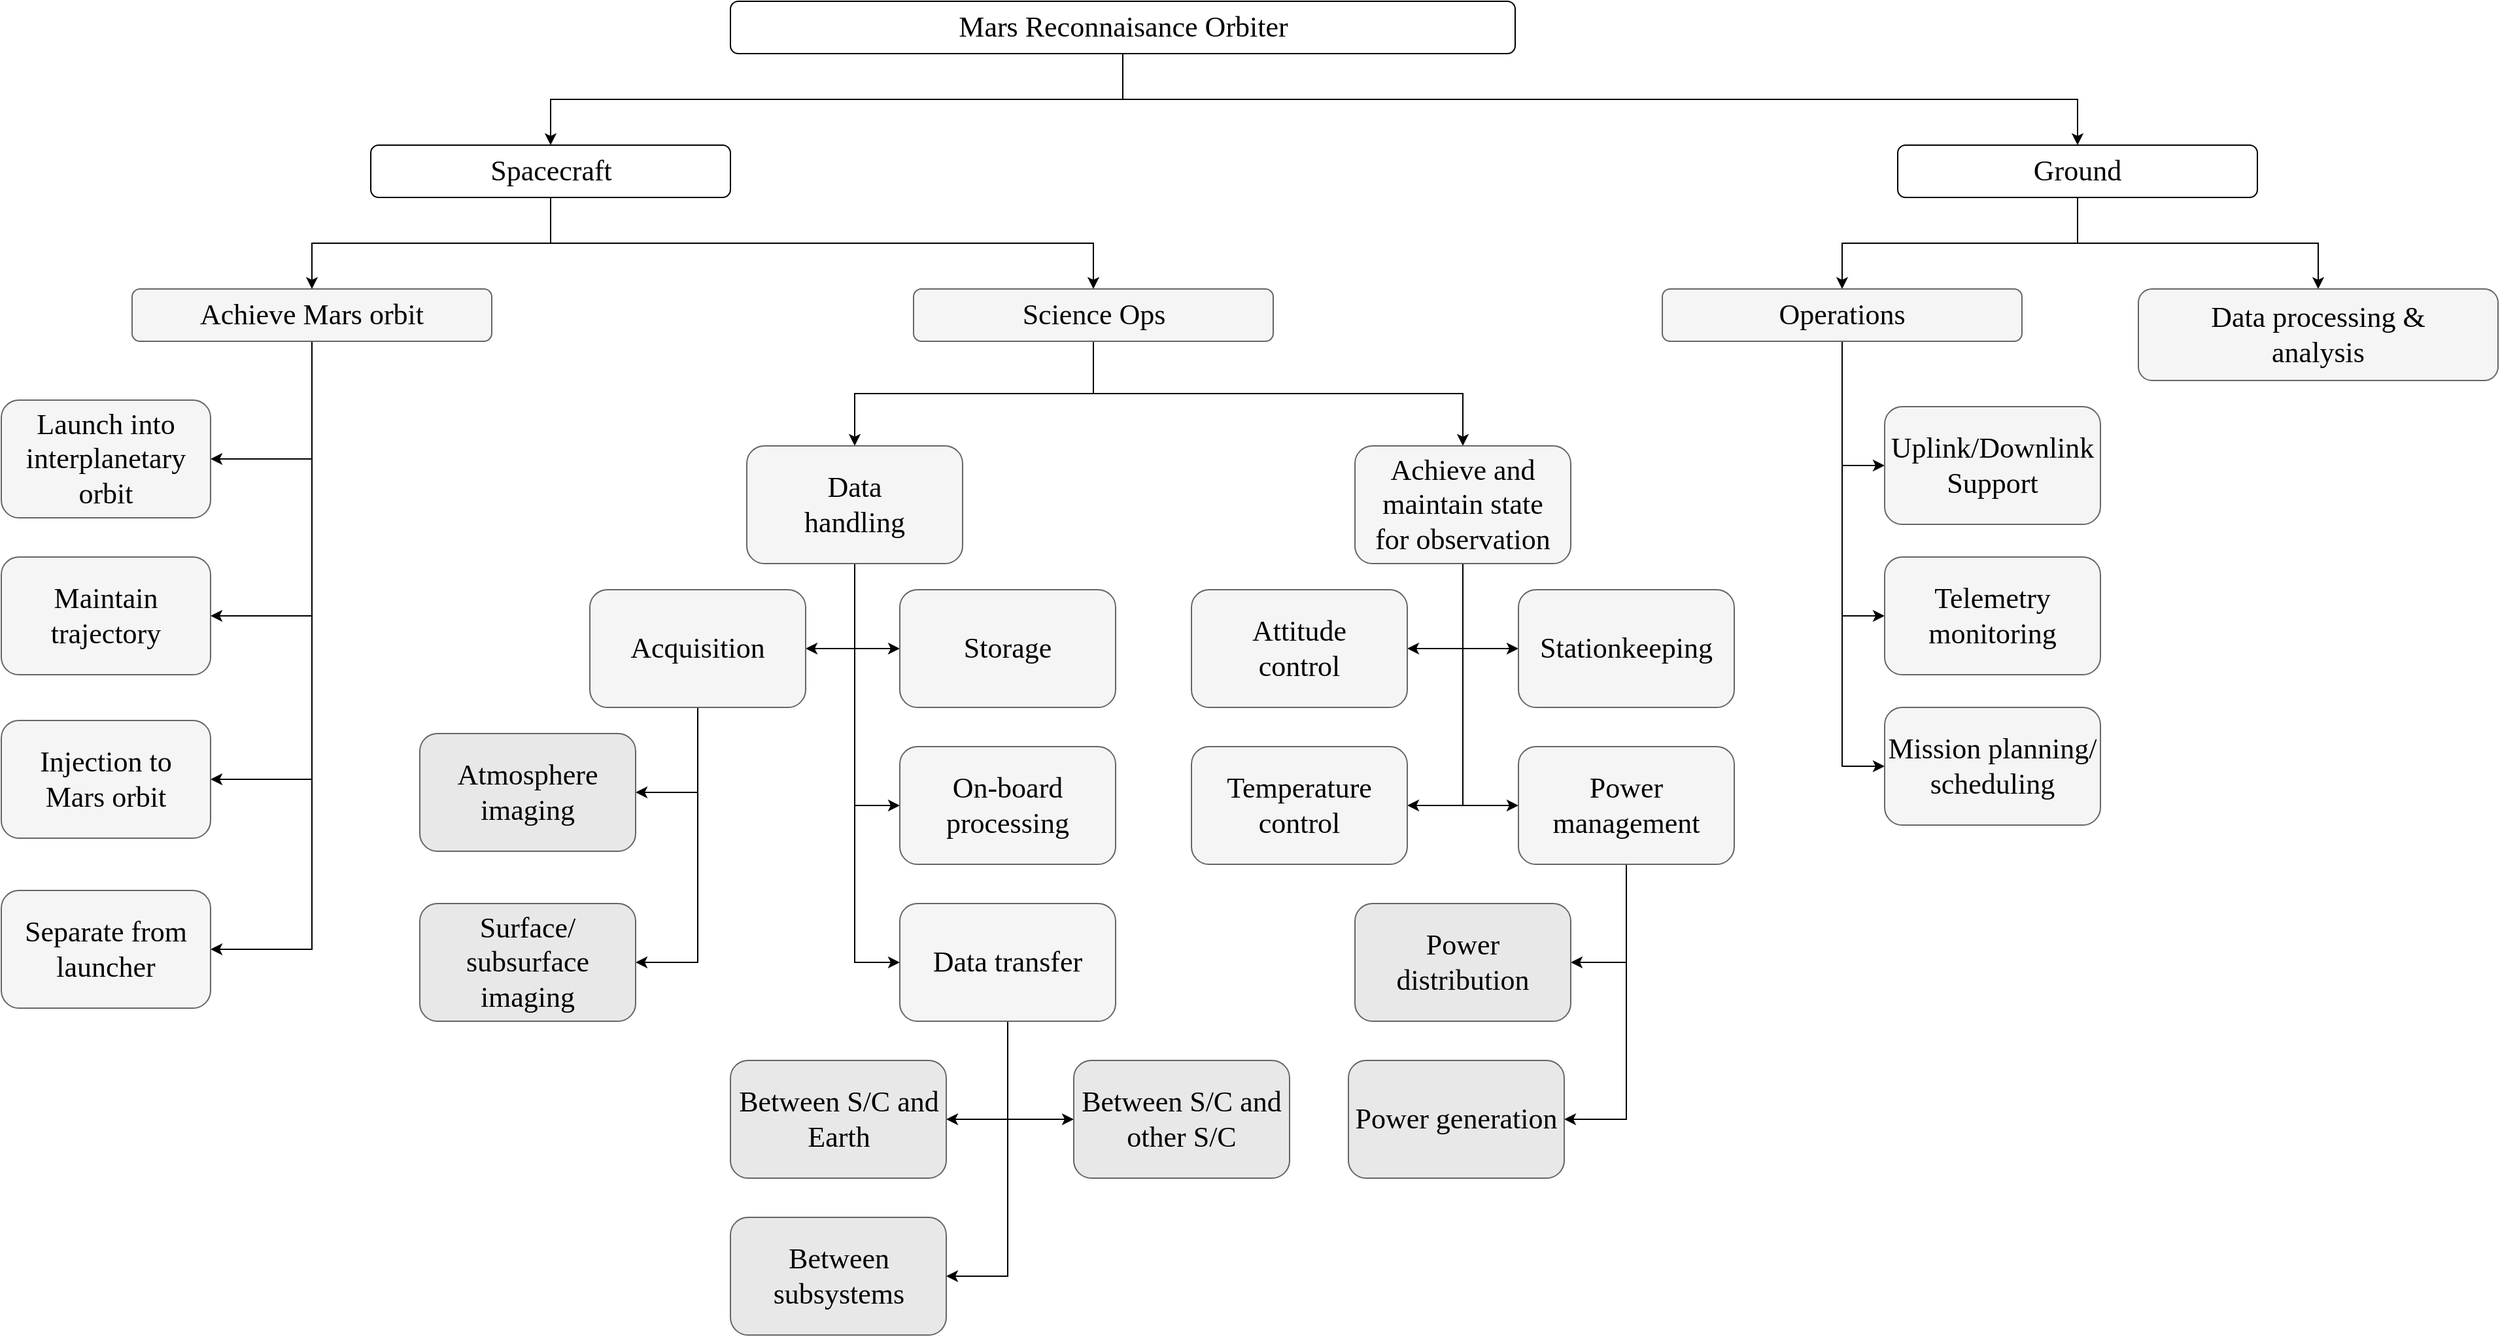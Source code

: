 <mxfile version="26.0.16">
  <diagram name="Page-1" id="b98fa263-6416-c6ec-5b7d-78bf54ef71d0">
    <mxGraphModel dx="1588" dy="996" grid="0" gridSize="10" guides="1" tooltips="1" connect="1" arrows="1" fold="1" page="0" pageScale="1.5" pageWidth="1169" pageHeight="826" background="none" math="0" shadow="0">
      <root>
        <mxCell id="0" style=";html=1;" />
        <mxCell id="1" style=";html=1;" parent="0" />
        <mxCell id="OxoNi5qvrJBeRdZsODT2-61" style="edgeStyle=orthogonalEdgeStyle;rounded=0;orthogonalLoop=1;jettySize=auto;html=1;exitX=0.5;exitY=1;exitDx=0;exitDy=0;entryX=0.5;entryY=0;entryDx=0;entryDy=0;" edge="1" parent="1" source="303ed1de8c2c98b4-3" target="OxoNi5qvrJBeRdZsODT2-58">
          <mxGeometry relative="1" as="geometry" />
        </mxCell>
        <mxCell id="OxoNi5qvrJBeRdZsODT2-62" style="edgeStyle=orthogonalEdgeStyle;rounded=0;orthogonalLoop=1;jettySize=auto;html=1;exitX=0.5;exitY=1;exitDx=0;exitDy=0;entryX=0.5;entryY=0;entryDx=0;entryDy=0;" edge="1" parent="1" source="303ed1de8c2c98b4-3" target="OxoNi5qvrJBeRdZsODT2-56">
          <mxGeometry relative="1" as="geometry" />
        </mxCell>
        <mxCell id="303ed1de8c2c98b4-3" value="Mars Reconnaisance Orbiter" style="whiteSpace=wrap;html=1;rounded=1;shadow=0;strokeWidth=1;fontSize=22;align=center;fontFamily=CMU Serif;fontSource=https%3A%2F%2Ffont.download%2Ffont%2Fcmu-serif;" parent="1" vertex="1">
          <mxGeometry x="607.5" y="190" width="600" height="40" as="geometry" />
        </mxCell>
        <mxCell id="OxoNi5qvrJBeRdZsODT2-28" style="edgeStyle=orthogonalEdgeStyle;rounded=0;orthogonalLoop=1;jettySize=auto;html=1;exitX=0.5;exitY=1;exitDx=0;exitDy=0;entryX=0.5;entryY=0;entryDx=0;entryDy=0;" edge="1" parent="1" source="303ed1de8c2c98b4-5" target="OxoNi5qvrJBeRdZsODT2-15">
          <mxGeometry relative="1" as="geometry" />
        </mxCell>
        <mxCell id="OxoNi5qvrJBeRdZsODT2-29" style="edgeStyle=orthogonalEdgeStyle;rounded=0;orthogonalLoop=1;jettySize=auto;html=1;exitX=0.5;exitY=1;exitDx=0;exitDy=0;entryX=0.5;entryY=0;entryDx=0;entryDy=0;" edge="1" parent="1" source="303ed1de8c2c98b4-5" target="OxoNi5qvrJBeRdZsODT2-16">
          <mxGeometry relative="1" as="geometry" />
        </mxCell>
        <mxCell id="303ed1de8c2c98b4-5" value="Science Ops" style="whiteSpace=wrap;html=1;rounded=1;shadow=0;strokeWidth=1;fontSize=22;align=center;fillColor=#f5f5f5;strokeColor=#666666;fontFamily=CMU Serif;fontSource=https%3A%2F%2Ffont.download%2Ffont%2Fcmu-serif;" parent="1" vertex="1">
          <mxGeometry x="747.5" y="410" width="275" height="40" as="geometry" />
        </mxCell>
        <mxCell id="OxoNi5qvrJBeRdZsODT2-8" style="edgeStyle=orthogonalEdgeStyle;rounded=0;orthogonalLoop=1;jettySize=auto;html=1;exitX=0.5;exitY=1;exitDx=0;exitDy=0;entryX=1;entryY=0.5;entryDx=0;entryDy=0;" edge="1" parent="1" source="303ed1de8c2c98b4-7" target="OxoNi5qvrJBeRdZsODT2-7">
          <mxGeometry relative="1" as="geometry" />
        </mxCell>
        <mxCell id="OxoNi5qvrJBeRdZsODT2-9" style="edgeStyle=orthogonalEdgeStyle;rounded=0;orthogonalLoop=1;jettySize=auto;html=1;exitX=0.5;exitY=1;exitDx=0;exitDy=0;entryX=1;entryY=0.5;entryDx=0;entryDy=0;" edge="1" parent="1" source="303ed1de8c2c98b4-7" target="OxoNi5qvrJBeRdZsODT2-5">
          <mxGeometry relative="1" as="geometry" />
        </mxCell>
        <mxCell id="OxoNi5qvrJBeRdZsODT2-11" style="edgeStyle=orthogonalEdgeStyle;rounded=0;orthogonalLoop=1;jettySize=auto;html=1;exitX=0.5;exitY=1;exitDx=0;exitDy=0;entryX=1;entryY=0.5;entryDx=0;entryDy=0;" edge="1" parent="1" source="303ed1de8c2c98b4-7" target="OxoNi5qvrJBeRdZsODT2-10">
          <mxGeometry relative="1" as="geometry" />
        </mxCell>
        <mxCell id="OxoNi5qvrJBeRdZsODT2-13" style="edgeStyle=orthogonalEdgeStyle;rounded=0;orthogonalLoop=1;jettySize=auto;html=1;exitX=0.5;exitY=1;exitDx=0;exitDy=0;entryX=1;entryY=0.5;entryDx=0;entryDy=0;" edge="1" parent="1" source="303ed1de8c2c98b4-7" target="OxoNi5qvrJBeRdZsODT2-12">
          <mxGeometry relative="1" as="geometry" />
        </mxCell>
        <mxCell id="303ed1de8c2c98b4-7" value="Achieve Mars orbit" style="whiteSpace=wrap;html=1;rounded=1;shadow=0;strokeWidth=1;fontSize=22;align=center;fillColor=#f5f5f5;strokeColor=#666666;fontFamily=CMU Serif;fontSource=https%3A%2F%2Ffont.download%2Ffont%2Fcmu-serif;" parent="1" vertex="1">
          <mxGeometry x="150" y="410" width="275" height="40" as="geometry" />
        </mxCell>
        <mxCell id="OxoNi5qvrJBeRdZsODT2-5" value="Launch into interplanetary orbit" style="whiteSpace=wrap;html=1;rounded=1;shadow=0;strokeWidth=1;fontSize=22;align=center;fillColor=#f5f5f5;strokeColor=#666666;fontFamily=CMU Serif;fontSource=https%3A%2F%2Ffont.download%2Ffont%2Fcmu-serif;" vertex="1" parent="1">
          <mxGeometry x="50" y="495" width="160" height="90" as="geometry" />
        </mxCell>
        <mxCell id="OxoNi5qvrJBeRdZsODT2-7" value="Maintain&lt;br&gt;trajectory" style="whiteSpace=wrap;html=1;rounded=1;shadow=0;strokeWidth=1;fontSize=22;align=center;fillColor=#f5f5f5;strokeColor=#666666;fontFamily=CMU Serif;fontSource=https%3A%2F%2Ffont.download%2Ffont%2Fcmu-serif;" vertex="1" parent="1">
          <mxGeometry x="50" y="615" width="160" height="90" as="geometry" />
        </mxCell>
        <mxCell id="OxoNi5qvrJBeRdZsODT2-10" value="Injection to&lt;div&gt;Mars orbit&lt;/div&gt;" style="whiteSpace=wrap;html=1;rounded=1;shadow=0;strokeWidth=1;fontSize=22;align=center;fillColor=#f5f5f5;strokeColor=#666666;fontFamily=CMU Serif;fontSource=https%3A%2F%2Ffont.download%2Ffont%2Fcmu-serif;" vertex="1" parent="1">
          <mxGeometry x="50" y="740" width="160" height="90" as="geometry" />
        </mxCell>
        <mxCell id="OxoNi5qvrJBeRdZsODT2-12" value="Separate from&lt;div&gt;launcher&lt;/div&gt;" style="whiteSpace=wrap;html=1;rounded=1;shadow=0;strokeWidth=1;fontSize=22;align=center;fillColor=#f5f5f5;strokeColor=#666666;fontFamily=CMU Serif;fontSource=https%3A%2F%2Ffont.download%2Ffont%2Fcmu-serif;" vertex="1" parent="1">
          <mxGeometry x="50" y="870" width="160" height="90" as="geometry" />
        </mxCell>
        <mxCell id="OxoNi5qvrJBeRdZsODT2-18" style="edgeStyle=orthogonalEdgeStyle;rounded=0;orthogonalLoop=1;jettySize=auto;html=1;exitX=0.5;exitY=1;exitDx=0;exitDy=0;entryX=1;entryY=0.5;entryDx=0;entryDy=0;" edge="1" parent="1" source="OxoNi5qvrJBeRdZsODT2-15" target="OxoNi5qvrJBeRdZsODT2-17">
          <mxGeometry relative="1" as="geometry" />
        </mxCell>
        <mxCell id="OxoNi5qvrJBeRdZsODT2-21" style="edgeStyle=orthogonalEdgeStyle;rounded=0;orthogonalLoop=1;jettySize=auto;html=1;exitX=0.5;exitY=1;exitDx=0;exitDy=0;entryX=0;entryY=0.5;entryDx=0;entryDy=0;" edge="1" parent="1" source="OxoNi5qvrJBeRdZsODT2-15" target="OxoNi5qvrJBeRdZsODT2-19">
          <mxGeometry relative="1" as="geometry" />
        </mxCell>
        <mxCell id="OxoNi5qvrJBeRdZsODT2-30" style="edgeStyle=orthogonalEdgeStyle;rounded=0;orthogonalLoop=1;jettySize=auto;html=1;exitX=0.5;exitY=1;exitDx=0;exitDy=0;entryX=0;entryY=0.5;entryDx=0;entryDy=0;" edge="1" parent="1" source="OxoNi5qvrJBeRdZsODT2-15" target="OxoNi5qvrJBeRdZsODT2-20">
          <mxGeometry relative="1" as="geometry" />
        </mxCell>
        <mxCell id="OxoNi5qvrJBeRdZsODT2-32" style="edgeStyle=orthogonalEdgeStyle;rounded=0;orthogonalLoop=1;jettySize=auto;html=1;exitX=0.5;exitY=1;exitDx=0;exitDy=0;entryX=0;entryY=0.5;entryDx=0;entryDy=0;" edge="1" parent="1" source="OxoNi5qvrJBeRdZsODT2-15" target="OxoNi5qvrJBeRdZsODT2-31">
          <mxGeometry relative="1" as="geometry" />
        </mxCell>
        <mxCell id="OxoNi5qvrJBeRdZsODT2-15" value="Data&lt;div&gt;handling&lt;/div&gt;" style="whiteSpace=wrap;html=1;rounded=1;shadow=0;strokeWidth=1;fontSize=22;align=center;fillColor=#f5f5f5;strokeColor=#666666;fontFamily=CMU Serif;fontSource=https%3A%2F%2Ffont.download%2Ffont%2Fcmu-serif;" vertex="1" parent="1">
          <mxGeometry x="620" y="530" width="165" height="90" as="geometry" />
        </mxCell>
        <mxCell id="OxoNi5qvrJBeRdZsODT2-44" style="edgeStyle=orthogonalEdgeStyle;rounded=0;orthogonalLoop=1;jettySize=auto;html=1;exitX=0.5;exitY=1;exitDx=0;exitDy=0;entryX=0;entryY=0.5;entryDx=0;entryDy=0;" edge="1" parent="1" source="OxoNi5qvrJBeRdZsODT2-16" target="OxoNi5qvrJBeRdZsODT2-42">
          <mxGeometry relative="1" as="geometry" />
        </mxCell>
        <mxCell id="OxoNi5qvrJBeRdZsODT2-46" style="edgeStyle=orthogonalEdgeStyle;rounded=0;orthogonalLoop=1;jettySize=auto;html=1;exitX=0.5;exitY=1;exitDx=0;exitDy=0;entryX=0;entryY=0.5;entryDx=0;entryDy=0;" edge="1" parent="1" source="OxoNi5qvrJBeRdZsODT2-16" target="OxoNi5qvrJBeRdZsODT2-45">
          <mxGeometry relative="1" as="geometry" />
        </mxCell>
        <mxCell id="OxoNi5qvrJBeRdZsODT2-48" style="edgeStyle=orthogonalEdgeStyle;rounded=0;orthogonalLoop=1;jettySize=auto;html=1;exitX=0.5;exitY=1;exitDx=0;exitDy=0;entryX=1;entryY=0.5;entryDx=0;entryDy=0;" edge="1" parent="1" source="OxoNi5qvrJBeRdZsODT2-16" target="OxoNi5qvrJBeRdZsODT2-47">
          <mxGeometry relative="1" as="geometry" />
        </mxCell>
        <mxCell id="OxoNi5qvrJBeRdZsODT2-50" style="edgeStyle=orthogonalEdgeStyle;rounded=0;orthogonalLoop=1;jettySize=auto;html=1;exitX=0.5;exitY=1;exitDx=0;exitDy=0;entryX=1;entryY=0.5;entryDx=0;entryDy=0;" edge="1" parent="1" source="OxoNi5qvrJBeRdZsODT2-16" target="OxoNi5qvrJBeRdZsODT2-49">
          <mxGeometry relative="1" as="geometry" />
        </mxCell>
        <mxCell id="OxoNi5qvrJBeRdZsODT2-16" value="Achieve and maintain state&lt;div&gt;for observation&lt;/div&gt;" style="whiteSpace=wrap;html=1;rounded=1;shadow=0;strokeWidth=1;fontSize=22;align=center;fillColor=#f5f5f5;strokeColor=#666666;fontFamily=CMU Serif;fontSource=https%3A%2F%2Ffont.download%2Ffont%2Fcmu-serif;" vertex="1" parent="1">
          <mxGeometry x="1085" y="530" width="165" height="90" as="geometry" />
        </mxCell>
        <mxCell id="OxoNi5qvrJBeRdZsODT2-25" style="edgeStyle=orthogonalEdgeStyle;rounded=0;orthogonalLoop=1;jettySize=auto;html=1;exitX=0.5;exitY=1;exitDx=0;exitDy=0;entryX=1;entryY=0.5;entryDx=0;entryDy=0;" edge="1" parent="1" source="OxoNi5qvrJBeRdZsODT2-17" target="OxoNi5qvrJBeRdZsODT2-22">
          <mxGeometry relative="1" as="geometry" />
        </mxCell>
        <mxCell id="OxoNi5qvrJBeRdZsODT2-27" style="edgeStyle=orthogonalEdgeStyle;rounded=0;orthogonalLoop=1;jettySize=auto;html=1;exitX=0.5;exitY=1;exitDx=0;exitDy=0;entryX=1;entryY=0.5;entryDx=0;entryDy=0;" edge="1" parent="1" source="OxoNi5qvrJBeRdZsODT2-17" target="OxoNi5qvrJBeRdZsODT2-26">
          <mxGeometry relative="1" as="geometry" />
        </mxCell>
        <mxCell id="OxoNi5qvrJBeRdZsODT2-17" value="Acquisition" style="whiteSpace=wrap;html=1;rounded=1;shadow=0;strokeWidth=1;fontSize=22;align=center;fillColor=#f5f5f5;strokeColor=#666666;fontFamily=CMU Serif;fontSource=https%3A%2F%2Ffont.download%2Ffont%2Fcmu-serif;" vertex="1" parent="1">
          <mxGeometry x="500" y="640" width="165" height="90" as="geometry" />
        </mxCell>
        <mxCell id="OxoNi5qvrJBeRdZsODT2-19" value="Storage" style="whiteSpace=wrap;html=1;rounded=1;shadow=0;strokeWidth=1;fontSize=22;align=center;fillColor=#f5f5f5;strokeColor=#666666;fontFamily=CMU Serif;fontSource=https%3A%2F%2Ffont.download%2Ffont%2Fcmu-serif;" vertex="1" parent="1">
          <mxGeometry x="737" y="640" width="165" height="90" as="geometry" />
        </mxCell>
        <mxCell id="OxoNi5qvrJBeRdZsODT2-20" value="On-board processing" style="whiteSpace=wrap;html=1;rounded=1;shadow=0;strokeWidth=1;fontSize=22;align=center;fillColor=#f5f5f5;strokeColor=#666666;fontFamily=CMU Serif;fontSource=https%3A%2F%2Ffont.download%2Ffont%2Fcmu-serif;" vertex="1" parent="1">
          <mxGeometry x="737" y="760" width="165" height="90" as="geometry" />
        </mxCell>
        <mxCell id="OxoNi5qvrJBeRdZsODT2-22" value="Atmosphere&lt;div&gt;imaging&lt;/div&gt;" style="whiteSpace=wrap;html=1;rounded=1;shadow=0;strokeWidth=1;fontSize=22;align=center;fontFamily=CMU Serif;fontSource=https%3A%2F%2Ffont.download%2Ffont%2Fcmu-serif;fillColor=light-dark(#e8e8e8, #1E1E1E);strokeColor=#666666;fontColor=light-dark(#000000, #c1c1c1);gradientColor=none;fillStyle=auto;" vertex="1" parent="1">
          <mxGeometry x="370" y="750" width="165" height="90" as="geometry" />
        </mxCell>
        <mxCell id="OxoNi5qvrJBeRdZsODT2-26" value="Surface/&lt;div&gt;subsurface imaging&lt;/div&gt;" style="whiteSpace=wrap;html=1;rounded=1;shadow=0;strokeWidth=1;fontSize=22;align=center;fontFamily=CMU Serif;fontSource=https%3A%2F%2Ffont.download%2Ffont%2Fcmu-serif;fillColor=light-dark(#E8E8E8,#1E1E1E);strokeColor=#666666;fontColor=light-dark(#000000, #c1c1c1);gradientColor=none;fillStyle=auto;" vertex="1" parent="1">
          <mxGeometry x="370" y="880" width="165" height="90" as="geometry" />
        </mxCell>
        <mxCell id="OxoNi5qvrJBeRdZsODT2-36" style="edgeStyle=orthogonalEdgeStyle;rounded=0;orthogonalLoop=1;jettySize=auto;html=1;exitX=0.5;exitY=1;exitDx=0;exitDy=0;entryX=1;entryY=0.5;entryDx=0;entryDy=0;" edge="1" parent="1" source="OxoNi5qvrJBeRdZsODT2-31" target="OxoNi5qvrJBeRdZsODT2-35">
          <mxGeometry relative="1" as="geometry" />
        </mxCell>
        <mxCell id="OxoNi5qvrJBeRdZsODT2-38" style="edgeStyle=orthogonalEdgeStyle;rounded=0;orthogonalLoop=1;jettySize=auto;html=1;exitX=0.5;exitY=1;exitDx=0;exitDy=0;entryX=1;entryY=0.5;entryDx=0;entryDy=0;" edge="1" parent="1" source="OxoNi5qvrJBeRdZsODT2-31" target="OxoNi5qvrJBeRdZsODT2-37">
          <mxGeometry relative="1" as="geometry" />
        </mxCell>
        <mxCell id="OxoNi5qvrJBeRdZsODT2-41" style="edgeStyle=orthogonalEdgeStyle;rounded=0;orthogonalLoop=1;jettySize=auto;html=1;exitX=0.5;exitY=1;exitDx=0;exitDy=0;entryX=0;entryY=0.5;entryDx=0;entryDy=0;" edge="1" parent="1" source="OxoNi5qvrJBeRdZsODT2-31" target="OxoNi5qvrJBeRdZsODT2-39">
          <mxGeometry relative="1" as="geometry" />
        </mxCell>
        <mxCell id="OxoNi5qvrJBeRdZsODT2-31" value="Data transfer" style="whiteSpace=wrap;html=1;rounded=1;shadow=0;strokeWidth=1;fontSize=22;align=center;fillColor=#f5f5f5;strokeColor=#666666;fontFamily=CMU Serif;fontSource=https%3A%2F%2Ffont.download%2Ffont%2Fcmu-serif;" vertex="1" parent="1">
          <mxGeometry x="737" y="880" width="165" height="90" as="geometry" />
        </mxCell>
        <mxCell id="OxoNi5qvrJBeRdZsODT2-35" value="Between S/C and Earth" style="whiteSpace=wrap;html=1;rounded=1;shadow=0;strokeWidth=1;fontSize=22;align=center;fontFamily=CMU Serif;fontSource=https%3A%2F%2Ffont.download%2Ffont%2Fcmu-serif;fillColor=#E8E8E8;fontColor=light-dark(#000000, #c1c1c1);strokeColor=#666666;" vertex="1" parent="1">
          <mxGeometry x="607.5" y="1000" width="165" height="90" as="geometry" />
        </mxCell>
        <mxCell id="OxoNi5qvrJBeRdZsODT2-37" value="Between subsystems" style="whiteSpace=wrap;html=1;rounded=1;shadow=0;strokeWidth=1;fontSize=22;align=center;fontFamily=CMU Serif;fontSource=https%3A%2F%2Ffont.download%2Ffont%2Fcmu-serif;fillColor=#E8E8E8;fontColor=light-dark(#000000, #c1c1c1);strokeColor=#666666;" vertex="1" parent="1">
          <mxGeometry x="607.5" y="1120" width="165" height="90" as="geometry" />
        </mxCell>
        <mxCell id="OxoNi5qvrJBeRdZsODT2-39" value="Between S/C and other S/C" style="whiteSpace=wrap;html=1;rounded=1;shadow=0;strokeWidth=1;fontSize=22;align=center;fontFamily=CMU Serif;fontSource=https%3A%2F%2Ffont.download%2Ffont%2Fcmu-serif;fillColor=#E8E8E8;fontColor=light-dark(#000000, #c1c1c1);strokeColor=#666666;" vertex="1" parent="1">
          <mxGeometry x="870" y="1000" width="165" height="90" as="geometry" />
        </mxCell>
        <mxCell id="OxoNi5qvrJBeRdZsODT2-42" value="Stationkeeping" style="whiteSpace=wrap;html=1;rounded=1;shadow=0;strokeWidth=1;fontSize=22;align=center;fillColor=#f5f5f5;strokeColor=#666666;fontFamily=CMU Serif;fontSource=https%3A%2F%2Ffont.download%2Ffont%2Fcmu-serif;" vertex="1" parent="1">
          <mxGeometry x="1210" y="640" width="165" height="90" as="geometry" />
        </mxCell>
        <mxCell id="OxoNi5qvrJBeRdZsODT2-63" style="edgeStyle=orthogonalEdgeStyle;rounded=0;orthogonalLoop=1;jettySize=auto;html=1;exitX=0.5;exitY=1;exitDx=0;exitDy=0;entryX=1;entryY=0.5;entryDx=0;entryDy=0;" edge="1" parent="1" source="OxoNi5qvrJBeRdZsODT2-45" target="OxoNi5qvrJBeRdZsODT2-53">
          <mxGeometry relative="1" as="geometry" />
        </mxCell>
        <mxCell id="OxoNi5qvrJBeRdZsODT2-65" style="edgeStyle=orthogonalEdgeStyle;rounded=0;orthogonalLoop=1;jettySize=auto;html=1;exitX=0.5;exitY=1;exitDx=0;exitDy=0;entryX=1;entryY=0.5;entryDx=0;entryDy=0;" edge="1" parent="1" source="OxoNi5qvrJBeRdZsODT2-45" target="OxoNi5qvrJBeRdZsODT2-51">
          <mxGeometry relative="1" as="geometry" />
        </mxCell>
        <mxCell id="OxoNi5qvrJBeRdZsODT2-45" value="Power&lt;div&gt;management&lt;/div&gt;" style="whiteSpace=wrap;html=1;rounded=1;shadow=0;strokeWidth=1;fontSize=22;align=center;fillColor=#f5f5f5;strokeColor=#666666;fontFamily=CMU Serif;fontSource=https%3A%2F%2Ffont.download%2Ffont%2Fcmu-serif;" vertex="1" parent="1">
          <mxGeometry x="1210" y="760" width="165" height="90" as="geometry" />
        </mxCell>
        <mxCell id="OxoNi5qvrJBeRdZsODT2-47" value="Attitude&lt;div&gt;control&lt;/div&gt;" style="whiteSpace=wrap;html=1;rounded=1;shadow=0;strokeWidth=1;fontSize=22;align=center;fillColor=#f5f5f5;strokeColor=#666666;fontFamily=CMU Serif;fontSource=https%3A%2F%2Ffont.download%2Ffont%2Fcmu-serif;" vertex="1" parent="1">
          <mxGeometry x="960" y="640" width="165" height="90" as="geometry" />
        </mxCell>
        <mxCell id="OxoNi5qvrJBeRdZsODT2-49" value="Temperature control" style="whiteSpace=wrap;html=1;rounded=1;shadow=0;strokeWidth=1;fontSize=22;align=center;fillColor=#f5f5f5;strokeColor=#666666;fontFamily=CMU Serif;fontSource=https%3A%2F%2Ffont.download%2Ffont%2Fcmu-serif;" vertex="1" parent="1">
          <mxGeometry x="960" y="760" width="165" height="90" as="geometry" />
        </mxCell>
        <mxCell id="OxoNi5qvrJBeRdZsODT2-51" value="Power generation" style="whiteSpace=wrap;html=1;rounded=1;shadow=0;strokeWidth=1;fontSize=22;align=center;fillColor=#E8E8E8;strokeColor=#666666;fontFamily=CMU Serif;fontSource=https%3A%2F%2Ffont.download%2Ffont%2Fcmu-serif;" vertex="1" parent="1">
          <mxGeometry x="1080" y="1000" width="165" height="90" as="geometry" />
        </mxCell>
        <mxCell id="OxoNi5qvrJBeRdZsODT2-53" value="Power distribution" style="whiteSpace=wrap;html=1;rounded=1;shadow=0;strokeWidth=1;fontSize=22;align=center;fillColor=#E8E8E8;strokeColor=#666666;fontFamily=CMU Serif;fontSource=https%3A%2F%2Ffont.download%2Ffont%2Fcmu-serif;" vertex="1" parent="1">
          <mxGeometry x="1085" y="880" width="165" height="90" as="geometry" />
        </mxCell>
        <mxCell id="OxoNi5qvrJBeRdZsODT2-72" style="edgeStyle=orthogonalEdgeStyle;rounded=0;orthogonalLoop=1;jettySize=auto;html=1;exitX=0.5;exitY=1;exitDx=0;exitDy=0;entryX=0.5;entryY=0;entryDx=0;entryDy=0;" edge="1" parent="1" source="OxoNi5qvrJBeRdZsODT2-56" target="OxoNi5qvrJBeRdZsODT2-70">
          <mxGeometry relative="1" as="geometry" />
        </mxCell>
        <mxCell id="OxoNi5qvrJBeRdZsODT2-76" style="edgeStyle=orthogonalEdgeStyle;rounded=0;orthogonalLoop=1;jettySize=auto;html=1;exitX=0.5;exitY=1;exitDx=0;exitDy=0;entryX=0.5;entryY=0;entryDx=0;entryDy=0;" edge="1" parent="1" source="OxoNi5qvrJBeRdZsODT2-56" target="OxoNi5qvrJBeRdZsODT2-75">
          <mxGeometry relative="1" as="geometry" />
        </mxCell>
        <mxCell id="OxoNi5qvrJBeRdZsODT2-56" value="Ground" style="whiteSpace=wrap;html=1;rounded=1;shadow=0;strokeWidth=1;fontSize=22;align=center;fontFamily=CMU Serif;fontSource=https%3A%2F%2Ffont.download%2Ffont%2Fcmu-serif;" vertex="1" parent="1">
          <mxGeometry x="1500" y="300" width="275" height="40" as="geometry" />
        </mxCell>
        <mxCell id="OxoNi5qvrJBeRdZsODT2-59" style="edgeStyle=orthogonalEdgeStyle;rounded=0;orthogonalLoop=1;jettySize=auto;html=1;exitX=0.5;exitY=1;exitDx=0;exitDy=0;entryX=0.5;entryY=0;entryDx=0;entryDy=0;" edge="1" parent="1" source="OxoNi5qvrJBeRdZsODT2-58" target="303ed1de8c2c98b4-7">
          <mxGeometry relative="1" as="geometry" />
        </mxCell>
        <mxCell id="OxoNi5qvrJBeRdZsODT2-60" style="edgeStyle=orthogonalEdgeStyle;rounded=0;orthogonalLoop=1;jettySize=auto;html=1;exitX=0.5;exitY=1;exitDx=0;exitDy=0;entryX=0.5;entryY=0;entryDx=0;entryDy=0;" edge="1" parent="1" source="OxoNi5qvrJBeRdZsODT2-58" target="303ed1de8c2c98b4-5">
          <mxGeometry relative="1" as="geometry" />
        </mxCell>
        <mxCell id="OxoNi5qvrJBeRdZsODT2-58" value="Spacecraft" style="whiteSpace=wrap;html=1;rounded=1;shadow=0;strokeWidth=1;fontSize=22;align=center;fontFamily=CMU Serif;fontSource=https%3A%2F%2Ffont.download%2Ffont%2Fcmu-serif;" vertex="1" parent="1">
          <mxGeometry x="332.5" y="300" width="275" height="40" as="geometry" />
        </mxCell>
        <mxCell id="OxoNi5qvrJBeRdZsODT2-78" style="edgeStyle=orthogonalEdgeStyle;rounded=0;orthogonalLoop=1;jettySize=auto;html=1;exitX=0.5;exitY=1;exitDx=0;exitDy=0;entryX=0;entryY=0.5;entryDx=0;entryDy=0;" edge="1" parent="1" source="OxoNi5qvrJBeRdZsODT2-70" target="OxoNi5qvrJBeRdZsODT2-77">
          <mxGeometry relative="1" as="geometry" />
        </mxCell>
        <mxCell id="OxoNi5qvrJBeRdZsODT2-80" style="edgeStyle=orthogonalEdgeStyle;rounded=0;orthogonalLoop=1;jettySize=auto;html=1;exitX=0.5;exitY=1;exitDx=0;exitDy=0;entryX=0;entryY=0.5;entryDx=0;entryDy=0;" edge="1" parent="1" source="OxoNi5qvrJBeRdZsODT2-70" target="OxoNi5qvrJBeRdZsODT2-79">
          <mxGeometry relative="1" as="geometry" />
        </mxCell>
        <mxCell id="OxoNi5qvrJBeRdZsODT2-82" style="edgeStyle=orthogonalEdgeStyle;rounded=0;orthogonalLoop=1;jettySize=auto;html=1;exitX=0.5;exitY=1;exitDx=0;exitDy=0;entryX=0;entryY=0.5;entryDx=0;entryDy=0;" edge="1" parent="1" source="OxoNi5qvrJBeRdZsODT2-70" target="OxoNi5qvrJBeRdZsODT2-81">
          <mxGeometry relative="1" as="geometry" />
        </mxCell>
        <mxCell id="OxoNi5qvrJBeRdZsODT2-70" value="Operations" style="whiteSpace=wrap;html=1;rounded=1;shadow=0;strokeWidth=1;fontSize=22;align=center;fillColor=#f5f5f5;strokeColor=#666666;fontFamily=CMU Serif;fontSource=https%3A%2F%2Ffont.download%2Ffont%2Fcmu-serif;" vertex="1" parent="1">
          <mxGeometry x="1320" y="410" width="275" height="40" as="geometry" />
        </mxCell>
        <mxCell id="OxoNi5qvrJBeRdZsODT2-75" value="Data processing &amp;amp;&lt;div&gt;analysis&lt;/div&gt;" style="whiteSpace=wrap;html=1;rounded=1;shadow=0;strokeWidth=1;fontSize=22;align=center;fillColor=#f5f5f5;strokeColor=#666666;fontFamily=CMU Serif;fontSource=https%3A%2F%2Ffont.download%2Ffont%2Fcmu-serif;" vertex="1" parent="1">
          <mxGeometry x="1684" y="410" width="275" height="70" as="geometry" />
        </mxCell>
        <mxCell id="OxoNi5qvrJBeRdZsODT2-77" value="Uplink/Downlink&lt;div&gt;Support&lt;/div&gt;" style="whiteSpace=wrap;html=1;rounded=1;shadow=0;strokeWidth=1;fontSize=22;align=center;fillColor=#f5f5f5;strokeColor=#666666;fontFamily=CMU Serif;fontSource=https%3A%2F%2Ffont.download%2Ffont%2Fcmu-serif;" vertex="1" parent="1">
          <mxGeometry x="1490" y="500" width="165" height="90" as="geometry" />
        </mxCell>
        <mxCell id="OxoNi5qvrJBeRdZsODT2-79" value="Telemetry monitoring" style="whiteSpace=wrap;html=1;rounded=1;shadow=0;strokeWidth=1;fontSize=22;align=center;fillColor=#f5f5f5;strokeColor=#666666;fontFamily=CMU Serif;fontSource=https%3A%2F%2Ffont.download%2Ffont%2Fcmu-serif;" vertex="1" parent="1">
          <mxGeometry x="1490" y="615" width="165" height="90" as="geometry" />
        </mxCell>
        <mxCell id="OxoNi5qvrJBeRdZsODT2-81" value="Mission planning/&lt;div&gt;scheduling&lt;/div&gt;" style="whiteSpace=wrap;html=1;rounded=1;shadow=0;strokeWidth=1;fontSize=22;align=center;fillColor=#f5f5f5;strokeColor=#666666;fontFamily=CMU Serif;fontSource=https%3A%2F%2Ffont.download%2Ffont%2Fcmu-serif;" vertex="1" parent="1">
          <mxGeometry x="1490" y="730" width="165" height="90" as="geometry" />
        </mxCell>
      </root>
    </mxGraphModel>
  </diagram>
</mxfile>
